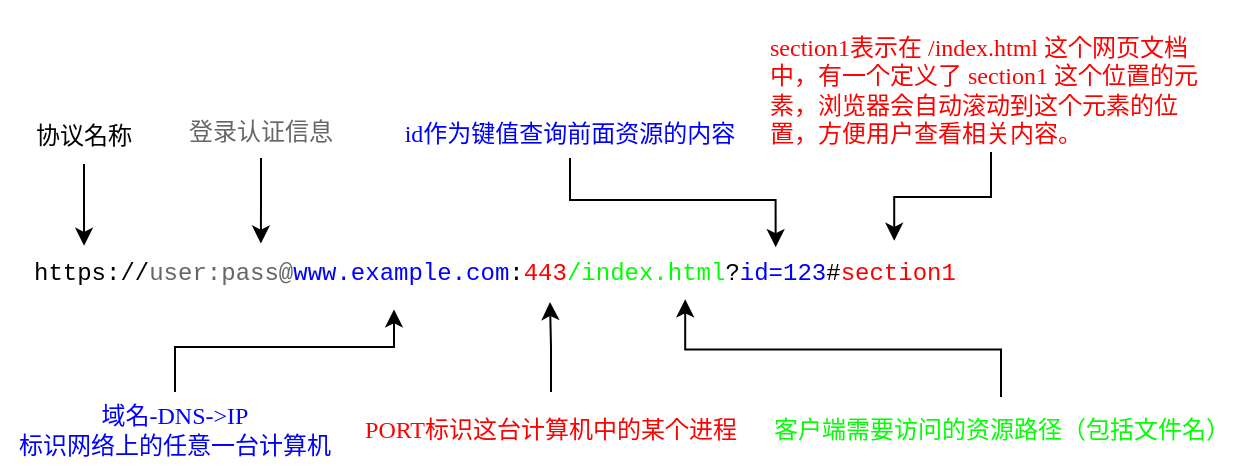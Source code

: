 <mxfile version="21.3.7" type="github">
  <diagram name="第 1 页" id="AdUMbn1SYGiTp_r3RLKA">
    <mxGraphModel dx="933" dy="587" grid="0" gridSize="10" guides="1" tooltips="1" connect="0" arrows="1" fold="1" page="1" pageScale="1" pageWidth="1654" pageHeight="2336" math="0" shadow="0">
      <root>
        <mxCell id="0" />
        <mxCell id="1" parent="0" />
        <mxCell id="cYwtwNSKyzCkUUdCpmsk-1" value="&lt;font face=&quot;Courier New&quot;&gt;https://&lt;font color=&quot;#666666&quot;&gt;user:pass@&lt;/font&gt;&lt;font color=&quot;#0000ff&quot;&gt;www.example.com&lt;/font&gt;:&lt;font color=&quot;#ff0000&quot;&gt;443&lt;/font&gt;&lt;font color=&quot;#00ff00&quot;&gt;/index.html&lt;/font&gt;?&lt;font color=&quot;#0000ff&quot;&gt;id=123&lt;/font&gt;#&lt;font color=&quot;#ff0000&quot;&gt;section1&lt;/font&gt;&lt;/font&gt;" style="text;html=1;strokeColor=none;fillColor=none;align=left;verticalAlign=middle;whiteSpace=wrap;rounded=0;" vertex="1" parent="1">
          <mxGeometry x="315" y="248" width="520" height="30" as="geometry" />
        </mxCell>
        <mxCell id="cYwtwNSKyzCkUUdCpmsk-20" style="edgeStyle=orthogonalEdgeStyle;rounded=0;orthogonalLoop=1;jettySize=auto;html=1;entryX=0.35;entryY=1.123;entryDx=0;entryDy=0;entryPerimeter=0;" edge="1" parent="1" source="cYwtwNSKyzCkUUdCpmsk-2" target="cYwtwNSKyzCkUUdCpmsk-1">
          <mxGeometry relative="1" as="geometry" />
        </mxCell>
        <mxCell id="cYwtwNSKyzCkUUdCpmsk-2" value="&lt;font&gt;&lt;font color=&quot;#0000ff&quot;&gt;域名-DNS-&amp;gt;IP&lt;br&gt;标识网络上的任意一台计算机&lt;/font&gt;&lt;br&gt;&lt;/font&gt;" style="text;html=1;strokeColor=none;fillColor=none;align=center;verticalAlign=middle;whiteSpace=wrap;rounded=0;fontFamily=等线;" vertex="1" parent="1">
          <mxGeometry x="300" y="323" width="175" height="38" as="geometry" />
        </mxCell>
        <mxCell id="cYwtwNSKyzCkUUdCpmsk-19" style="edgeStyle=orthogonalEdgeStyle;rounded=0;orthogonalLoop=1;jettySize=auto;html=1;" edge="1" parent="1" source="cYwtwNSKyzCkUUdCpmsk-4" target="cYwtwNSKyzCkUUdCpmsk-1">
          <mxGeometry relative="1" as="geometry" />
        </mxCell>
        <mxCell id="cYwtwNSKyzCkUUdCpmsk-4" value="&lt;font color=&quot;#ff0000&quot;&gt;PORT标识这台计算机中的某个进程&lt;/font&gt;" style="text;html=1;strokeColor=none;fillColor=none;align=center;verticalAlign=middle;whiteSpace=wrap;rounded=0;fontFamily=等线;" vertex="1" parent="1">
          <mxGeometry x="481" y="323" width="189" height="38" as="geometry" />
        </mxCell>
        <mxCell id="cYwtwNSKyzCkUUdCpmsk-21" style="edgeStyle=orthogonalEdgeStyle;rounded=0;orthogonalLoop=1;jettySize=auto;html=1;entryX=0.63;entryY=0.955;entryDx=0;entryDy=0;entryPerimeter=0;" edge="1" parent="1" source="cYwtwNSKyzCkUUdCpmsk-5" target="cYwtwNSKyzCkUUdCpmsk-1">
          <mxGeometry relative="1" as="geometry" />
        </mxCell>
        <mxCell id="cYwtwNSKyzCkUUdCpmsk-5" value="&lt;font color=&quot;#00ff00&quot;&gt;客户端需要访问的资源路径（包括文件名）&lt;/font&gt;" style="text;html=1;strokeColor=none;fillColor=none;align=center;verticalAlign=middle;whiteSpace=wrap;rounded=0;fontFamily=等线;" vertex="1" parent="1">
          <mxGeometry x="682.5" y="325.5" width="236" height="33" as="geometry" />
        </mxCell>
        <mxCell id="cYwtwNSKyzCkUUdCpmsk-13" style="edgeStyle=orthogonalEdgeStyle;rounded=0;orthogonalLoop=1;jettySize=auto;html=1;fontFamily=等线;entryX=0.831;entryY=-0.02;entryDx=0;entryDy=0;entryPerimeter=0;" edge="1" parent="1" source="cYwtwNSKyzCkUUdCpmsk-6" target="cYwtwNSKyzCkUUdCpmsk-1">
          <mxGeometry relative="1" as="geometry">
            <mxPoint x="698" y="251" as="targetPoint" />
          </mxGeometry>
        </mxCell>
        <mxCell id="cYwtwNSKyzCkUUdCpmsk-6" value="&lt;div&gt;&lt;font color=&quot;#ff0000&quot;&gt;&lt;br&gt;&lt;/font&gt;&lt;/div&gt;&lt;div&gt;&lt;font color=&quot;#ff0000&quot;&gt;section1表示在 /index.html 这个网页文档中，有一个定义了 section1 这个位置的元素，浏览器会自动滚动到这个元素的位置，方便用户查看相关内容。&lt;/font&gt;&lt;/div&gt;" style="text;html=1;strokeColor=none;fillColor=none;align=left;verticalAlign=middle;whiteSpace=wrap;rounded=0;fontFamily=等线;" vertex="1" parent="1">
          <mxGeometry x="683" y="127" width="225" height="76" as="geometry" />
        </mxCell>
        <mxCell id="cYwtwNSKyzCkUUdCpmsk-18" style="edgeStyle=orthogonalEdgeStyle;rounded=0;orthogonalLoop=1;jettySize=auto;html=1;entryX=0.717;entryY=0.087;entryDx=0;entryDy=0;entryPerimeter=0;" edge="1" parent="1" source="cYwtwNSKyzCkUUdCpmsk-8" target="cYwtwNSKyzCkUUdCpmsk-1">
          <mxGeometry relative="1" as="geometry" />
        </mxCell>
        <mxCell id="cYwtwNSKyzCkUUdCpmsk-8" value="&lt;font&gt;&lt;font color=&quot;#0000ff&quot;&gt;id作为键值查询前面资源的内容&lt;/font&gt;&lt;br&gt;&lt;/font&gt;" style="text;html=1;strokeColor=none;fillColor=none;align=center;verticalAlign=middle;whiteSpace=wrap;rounded=0;fontFamily=等线;" vertex="1" parent="1">
          <mxGeometry x="496" y="181" width="178" height="25" as="geometry" />
        </mxCell>
        <mxCell id="cYwtwNSKyzCkUUdCpmsk-15" style="edgeStyle=orthogonalEdgeStyle;rounded=0;orthogonalLoop=1;jettySize=auto;html=1;entryX=0.052;entryY=0.063;entryDx=0;entryDy=0;entryPerimeter=0;fontFamily=等线;" edge="1" parent="1" source="cYwtwNSKyzCkUUdCpmsk-14" target="cYwtwNSKyzCkUUdCpmsk-1">
          <mxGeometry relative="1" as="geometry" />
        </mxCell>
        <mxCell id="cYwtwNSKyzCkUUdCpmsk-14" value="&lt;font&gt;协议名称&lt;br&gt;&lt;/font&gt;" style="text;html=1;strokeColor=none;fillColor=none;align=center;verticalAlign=middle;whiteSpace=wrap;rounded=0;fontFamily=等线;" vertex="1" parent="1">
          <mxGeometry x="303" y="181" width="78" height="28" as="geometry" />
        </mxCell>
        <mxCell id="cYwtwNSKyzCkUUdCpmsk-17" style="edgeStyle=orthogonalEdgeStyle;rounded=0;orthogonalLoop=1;jettySize=auto;html=1;entryX=0.222;entryY=0.026;entryDx=0;entryDy=0;entryPerimeter=0;" edge="1" parent="1" source="cYwtwNSKyzCkUUdCpmsk-16" target="cYwtwNSKyzCkUUdCpmsk-1">
          <mxGeometry relative="1" as="geometry" />
        </mxCell>
        <mxCell id="cYwtwNSKyzCkUUdCpmsk-16" value="&lt;font color=&quot;#666666&quot;&gt;登录认证信息&lt;/font&gt;" style="text;html=1;strokeColor=none;fillColor=none;align=center;verticalAlign=middle;whiteSpace=wrap;rounded=0;fontFamily=等线;" vertex="1" parent="1">
          <mxGeometry x="385" y="179" width="91" height="27" as="geometry" />
        </mxCell>
      </root>
    </mxGraphModel>
  </diagram>
</mxfile>
